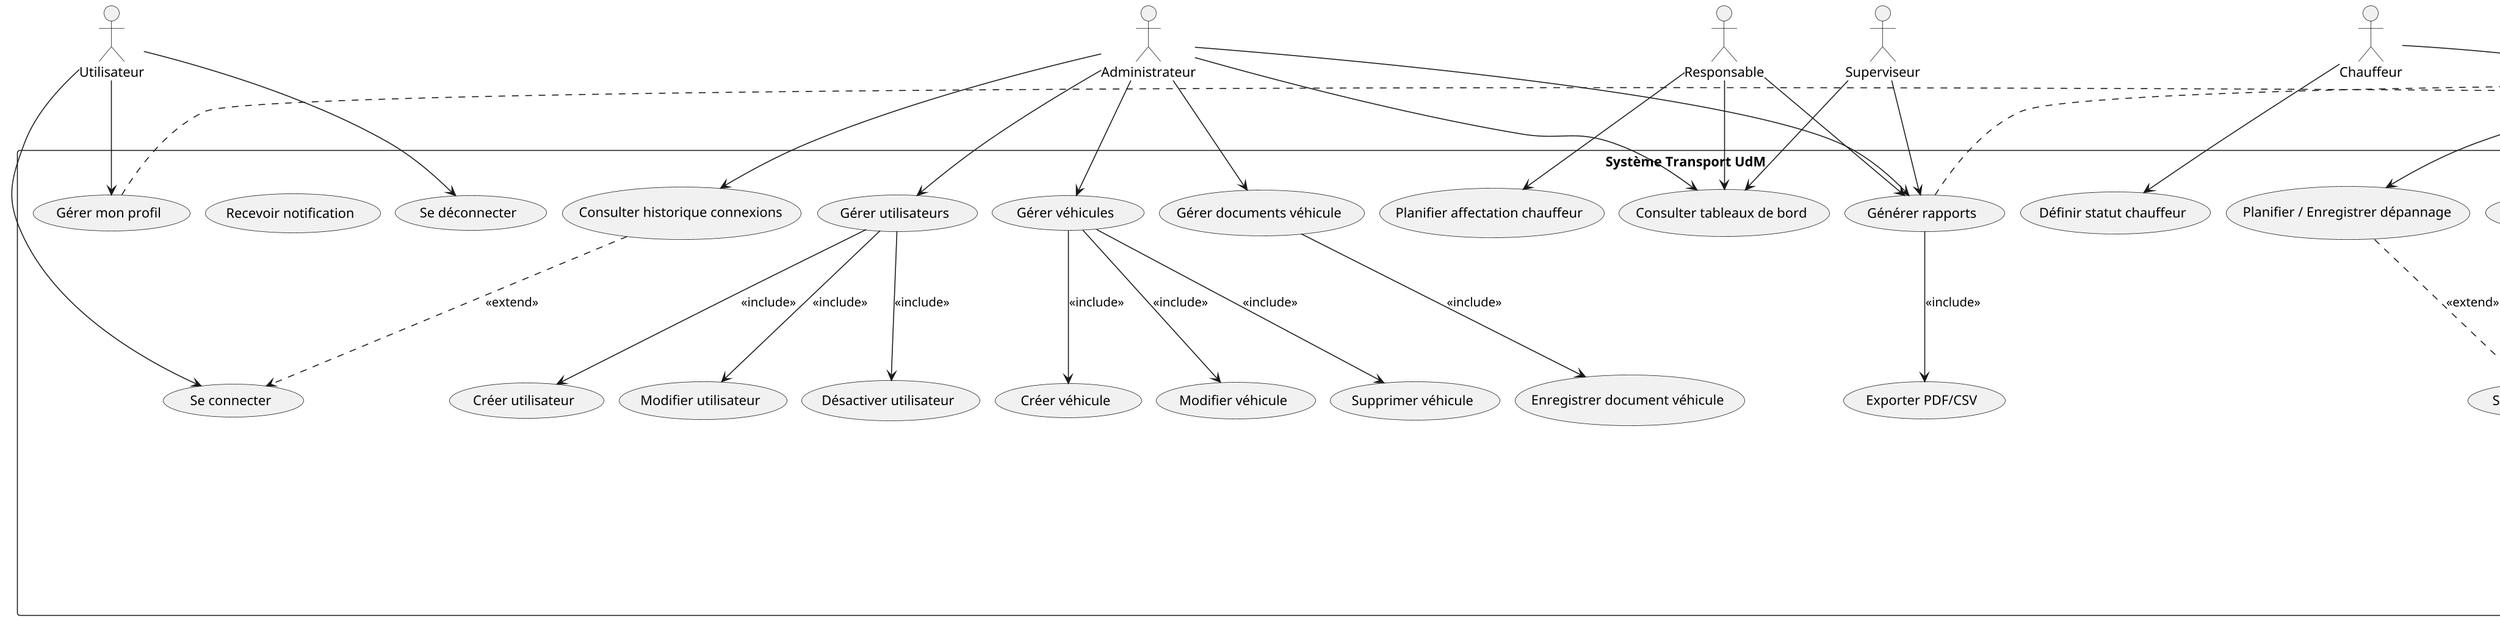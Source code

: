 @startuml Use_Cases_Transport_UDM
' ---------------------------
' Configuration visuelle
' ---------------------------
skinparam defaultFontName Arial
skinparam shadowing false
skinparam dpi 150
' orientation verticale (préférée)
top to bottom direction

' Réduire largeur, augmenter vertical (adapté pour A4 portrait)
skinparam nodesep 16
skinparam ranksep 110
skinparam wrapWidth 1200
skinparam classAttributeIconSize 0

' Optionnel : forcer une échelle raisonnable pour A4 (ajuste si besoin)
' scale 1.0

' ---------------------------
' ACTEURS
' ---------------------------
actor Utilisateur as U
actor "Administrateur" as ADM
actor "Responsable" as RESP
actor "Superviseur" as SUP
actor "Charge Transport" as CT
actor "Chauffeur" as CH
actor "Mécanicien" as MEC
actor "Prestataire" as PR #gray

' ---------------------------
' SYSTÈME / USECASES
' ---------------------------
rectangle "Système Transport UdM" {
  ' Authentification & Accès
  usecase "Se connecter" as UC_Login
  usecase "Se déconnecter" as UC_Logout
  usecase "Gérer mon profil" as UC_Profile

  ' Administration utilisateurs
  usecase "Gérer utilisateurs" as UC_GestUsers
  usecase "Créer utilisateur" as UC_CreateUser
  usecase "Modifier utilisateur" as UC_EditUser
  usecase "Désactiver utilisateur" as UC_DisableUser

  ' Parc véhicules
  usecase "Gérer véhicules" as UC_GestBus
  usecase "Créer véhicule" as UC_CreateBus
  usecase "Modifier véhicule" as UC_EditBus
  usecase "Supprimer véhicule" as UC_DeleteBus
  usecase "Gérer documents véhicule" as UC_GestDocs
  usecase "Enregistrer document véhicule" as UC_AddDoc
  usecase "Suivre niveau carburant / alertes" as UC_FuelAlert

  ' Opérations
  usecase "Enregistrer carburation" as UC_Carbu
  usecase "Calculer coût total" as UC_CalcCost
  usecase "Enregistrer vidange" as UC_Vidange
  usecase "Signaler panne" as UC_Panne
  usecase "Planifier / Enregistrer dépannage" as UC_Depannage

  ' Trajets
  usecase "Planifier trajet" as UC_PlanTrajet
  usecase "Affecter chauffeur" as UC_AssignCh
  usecase "Affecter bus" as UC_AssignBus
  usecase "Associer prestataire" as UC_AssocPrest
  usecase "Enregistrer départ/arrivée" as UC_DepArr

  ' RH Chauffeurs
  usecase "Définir statut chauffeur" as UC_StatutCh
  usecase "Planifier affectation chauffeur" as UC_Affectation

  ' Suivi / Rapports
  usecase "Saisir présence campus" as UC_Presence
  usecase "Consulter tableaux de bord" as UC_Dashboard
  usecase "Générer rapports" as UC_Rapports
  usecase "Exporter PDF/CSV" as UC_Export

  ' Notifications & Logs
  usecase "Recevoir notification" as UC_Notify
  usecase "Consulter historique connexions" as UC_Logins
}

' ---------------------------
' RELATIONS ACTEURS -> UC
' ---------------------------
U --> UC_Login
U --> UC_Logout
U --> UC_Profile

ADM --> UC_GestUsers
ADM --> UC_GestBus
ADM --> UC_GestDocs
ADM --> UC_Rapports
ADM --> UC_Dashboard
ADM --> UC_Logins

RESP --> UC_Rapports
RESP --> UC_Dashboard
RESP --> UC_Affectation

SUP --> UC_Dashboard
SUP --> UC_Rapports

CT --> UC_PlanTrajet
CT --> UC_DepArr
CT --> UC_AssignCh
CT --> UC_AssignBus
CT --> UC_AssocPrest
CT --> UC_Presence

CH --> UC_StatutCh
CH --> UC_DepArr

MEC --> UC_Vidange
MEC --> UC_Panne
MEC --> UC_Depannage
MEC --> UC_Carbu

PR --> UC_AssocPrest

' ---------------------------
' INCLUDE / EXTEND (notation claire)
' ---------------------------
' includes : action requise par le UC principal
UC_GestUsers --> UC_CreateUser : <<include>>
UC_GestUsers --> UC_EditUser   : <<include>>
UC_GestUsers --> UC_DisableUser: <<include>>

UC_GestBus  --> UC_CreateBus   : <<include>>
UC_GestBus  --> UC_EditBus     : <<include>>
UC_GestBus  --> UC_DeleteBus   : <<include>>
UC_GestDocs --> UC_AddDoc      : <<include>>

UC_Carbu    --> UC_CalcCost    : <<include>>
UC_PlanTrajet --> UC_AssignCh  : <<include>>
UC_PlanTrajet --> UC_AssignBus : <<include>>
UC_PlanTrajet --> UC_AssocPrest: <<include>>

UC_Rapports --> UC_Export      : <<include>>

' extensions : cas optionnels / alternatifs
UC_FuelAlert ..> UC_Carbu : <<extend>>
UC_Depannage ..> UC_Panne : <<extend>>
UC_DepArr    ..> UC_PlanTrajet : <<extend>>
UC_Logins    ..> UC_Login : <<extend>>

' ---------------------------
' NOTES D'EXCLUSION
' ---------------------------
note right of UC_Profile
Exclusions: gestion avancée des préférences,
avatar, MFA (à implémenter ultérieurement)
end note

note right of UC_Rapports
Exclusions: planification automatique,
BI avancée, ETL externe
end note

note right of UC_FuelAlert
Exclusions: intégration capteurs IoT temps réel;
actuellement basé sur données de carburation
end note

@enduml
